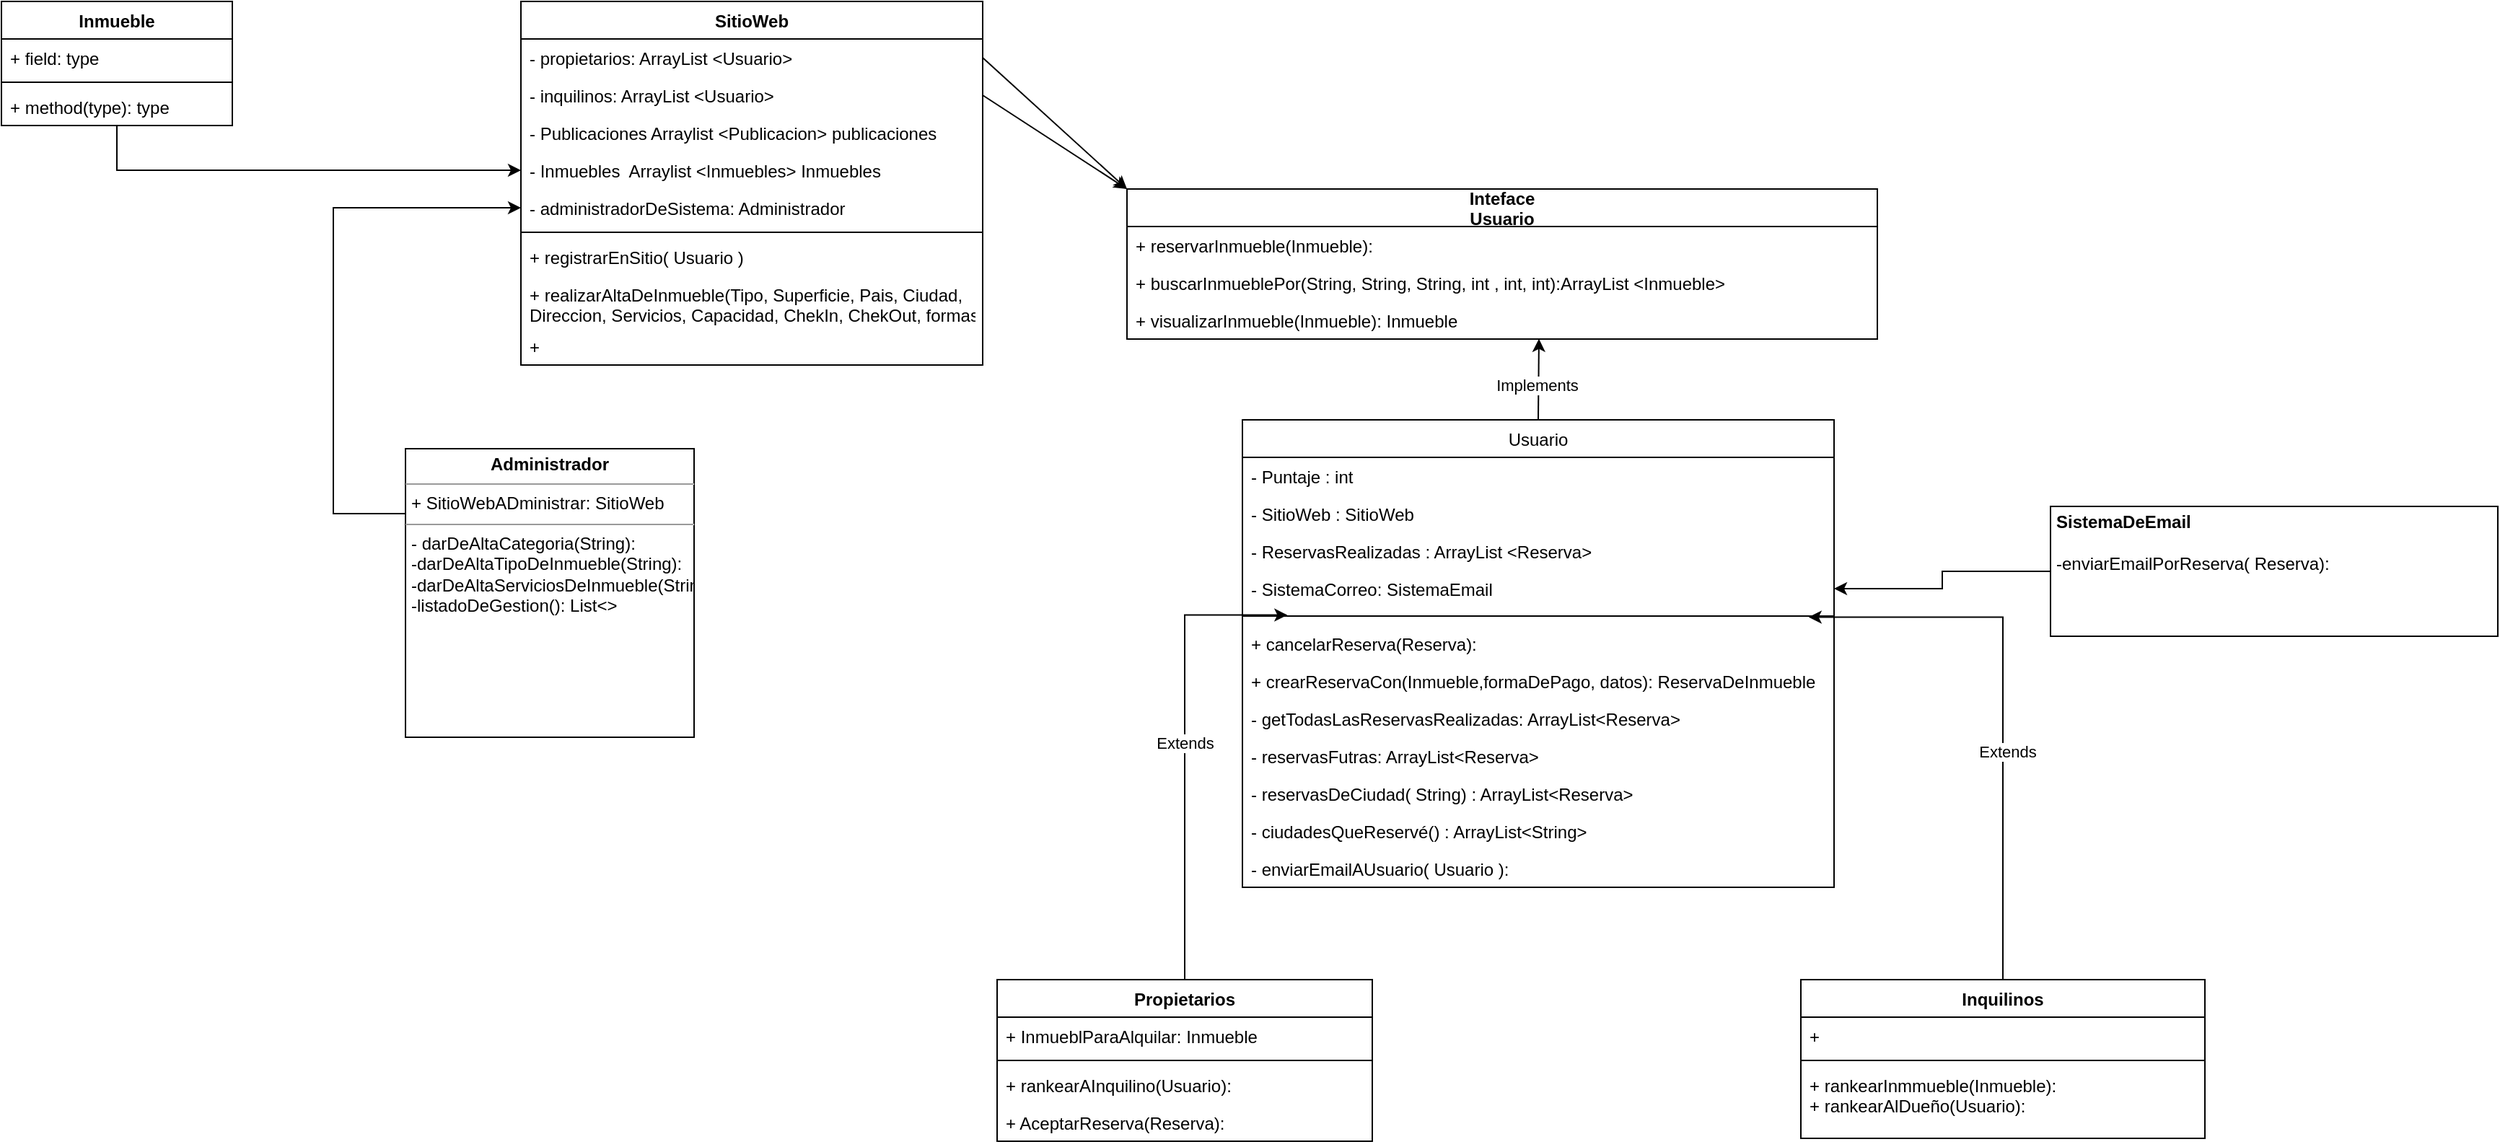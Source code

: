 <mxfile compressed="true" version="14.6.13" type="device"><diagram id="pum4poN9o0qSYEFRzhpZ" name="Página-1"><mxGraphModel dx="2496" dy="769" grid="1" gridSize="10" guides="1" tooltips="1" connect="1" arrows="1" fold="1" page="1" pageScale="1" pageWidth="827" pageHeight="1169" math="0" shadow="0"><root><mxCell id="0"/><mxCell id="1" parent="0"/><mxCell id="EOGR3QJkJd4r1-cwijWQ-1" value="SitioWeb" style="swimlane;fontStyle=1;align=center;verticalAlign=top;childLayout=stackLayout;horizontal=1;startSize=26;horizontalStack=0;resizeParent=1;resizeParentMax=0;resizeLast=0;collapsible=1;marginBottom=0;" vertex="1" parent="1"><mxGeometry x="130" y="50" width="320" height="252" as="geometry"/></mxCell><mxCell id="EOGR3QJkJd4r1-cwijWQ-2" value="- propietarios: ArrayList &lt;Usuario&gt;" style="text;strokeColor=none;fillColor=none;align=left;verticalAlign=top;spacingLeft=4;spacingRight=4;overflow=hidden;rotatable=0;points=[[0,0.5],[1,0.5]];portConstraint=eastwest;" vertex="1" parent="EOGR3QJkJd4r1-cwijWQ-1"><mxGeometry y="26" width="320" height="26" as="geometry"/></mxCell><mxCell id="EOGR3QJkJd4r1-cwijWQ-5" value="- inquilinos: ArrayList &lt;Usuario&gt;" style="text;strokeColor=none;fillColor=none;align=left;verticalAlign=top;spacingLeft=4;spacingRight=4;overflow=hidden;rotatable=0;points=[[0,0.5],[1,0.5]];portConstraint=eastwest;" vertex="1" parent="EOGR3QJkJd4r1-cwijWQ-1"><mxGeometry y="52" width="320" height="26" as="geometry"/></mxCell><mxCell id="EOGR3QJkJd4r1-cwijWQ-6" value="- Publicaciones Arraylist &lt;Publicacion&gt; publicaciones" style="text;strokeColor=none;fillColor=none;align=left;verticalAlign=top;spacingLeft=4;spacingRight=4;overflow=hidden;rotatable=0;points=[[0,0.5],[1,0.5]];portConstraint=eastwest;" vertex="1" parent="EOGR3QJkJd4r1-cwijWQ-1"><mxGeometry y="78" width="320" height="26" as="geometry"/></mxCell><mxCell id="EOGR3QJkJd4r1-cwijWQ-18" value="- Inmuebles  Arraylist &lt;Inmuebles&gt; Inmuebles" style="text;strokeColor=none;fillColor=none;align=left;verticalAlign=top;spacingLeft=4;spacingRight=4;overflow=hidden;rotatable=0;points=[[0,0.5],[1,0.5]];portConstraint=eastwest;" vertex="1" parent="EOGR3QJkJd4r1-cwijWQ-1"><mxGeometry y="104" width="320" height="26" as="geometry"/></mxCell><mxCell id="EOGR3QJkJd4r1-cwijWQ-51" value="- administradorDeSistema: Administrador" style="text;strokeColor=none;fillColor=none;align=left;verticalAlign=top;spacingLeft=4;spacingRight=4;overflow=hidden;rotatable=0;points=[[0,0.5],[1,0.5]];portConstraint=eastwest;" vertex="1" parent="EOGR3QJkJd4r1-cwijWQ-1"><mxGeometry y="130" width="320" height="26" as="geometry"/></mxCell><mxCell id="EOGR3QJkJd4r1-cwijWQ-3" value="" style="line;strokeWidth=1;fillColor=none;align=left;verticalAlign=middle;spacingTop=-1;spacingLeft=3;spacingRight=3;rotatable=0;labelPosition=right;points=[];portConstraint=eastwest;" vertex="1" parent="EOGR3QJkJd4r1-cwijWQ-1"><mxGeometry y="156" width="320" height="8" as="geometry"/></mxCell><mxCell id="EOGR3QJkJd4r1-cwijWQ-4" value="+ registrarEnSitio( Usuario ) " style="text;strokeColor=none;fillColor=none;align=left;verticalAlign=top;spacingLeft=4;spacingRight=4;overflow=hidden;rotatable=0;points=[[0,0.5],[1,0.5]];portConstraint=eastwest;" vertex="1" parent="EOGR3QJkJd4r1-cwijWQ-1"><mxGeometry y="164" width="320" height="26" as="geometry"/></mxCell><mxCell id="EOGR3QJkJd4r1-cwijWQ-23" value="+ realizarAltaDeInmueble(Tipo, Superficie, Pais, Ciudad,&#10;Direccion, Servicios, Capacidad, ChekIn, ChekOut, formasDePago, Precio ); " style="text;strokeColor=none;fillColor=none;align=left;verticalAlign=top;spacingLeft=4;spacingRight=4;overflow=hidden;rotatable=0;points=[[0,0.5],[1,0.5]];portConstraint=eastwest;" vertex="1" parent="EOGR3QJkJd4r1-cwijWQ-1"><mxGeometry y="190" width="320" height="36" as="geometry"/></mxCell><mxCell id="EOGR3QJkJd4r1-cwijWQ-24" value="+ " style="text;strokeColor=none;fillColor=none;align=left;verticalAlign=top;spacingLeft=4;spacingRight=4;overflow=hidden;rotatable=0;points=[[0,0.5],[1,0.5]];portConstraint=eastwest;" vertex="1" parent="EOGR3QJkJd4r1-cwijWQ-1"><mxGeometry y="226" width="320" height="26" as="geometry"/></mxCell><mxCell id="EOGR3QJkJd4r1-cwijWQ-40" style="edgeStyle=orthogonalEdgeStyle;rounded=0;orthogonalLoop=1;jettySize=auto;html=1;entryX=0.076;entryY=0.44;entryDx=0;entryDy=0;entryPerimeter=0;" edge="1" parent="1" source="EOGR3QJkJd4r1-cwijWQ-8" target="EOGR3QJkJd4r1-cwijWQ-38"><mxGeometry relative="1" as="geometry"/></mxCell><mxCell id="EOGR3QJkJd4r1-cwijWQ-64" value="Extends" style="edgeLabel;html=1;align=center;verticalAlign=middle;resizable=0;points=[];" vertex="1" connectable="0" parent="EOGR3QJkJd4r1-cwijWQ-40"><mxGeometry x="0.013" relative="1" as="geometry"><mxPoint as="offset"/></mxGeometry></mxCell><mxCell id="EOGR3QJkJd4r1-cwijWQ-8" value="Propietarios" style="swimlane;fontStyle=1;align=center;verticalAlign=top;childLayout=stackLayout;horizontal=1;startSize=26;horizontalStack=0;resizeParent=1;resizeParentMax=0;resizeLast=0;collapsible=1;marginBottom=0;" vertex="1" parent="1"><mxGeometry x="460" y="728" width="260" height="112" as="geometry"/></mxCell><mxCell id="EOGR3QJkJd4r1-cwijWQ-9" value="+ InmueblParaAlquilar: Inmueble" style="text;strokeColor=none;fillColor=none;align=left;verticalAlign=top;spacingLeft=4;spacingRight=4;overflow=hidden;rotatable=0;points=[[0,0.5],[1,0.5]];portConstraint=eastwest;" vertex="1" parent="EOGR3QJkJd4r1-cwijWQ-8"><mxGeometry y="26" width="260" height="26" as="geometry"/></mxCell><mxCell id="EOGR3QJkJd4r1-cwijWQ-10" value="" style="line;strokeWidth=1;fillColor=none;align=left;verticalAlign=middle;spacingTop=-1;spacingLeft=3;spacingRight=3;rotatable=0;labelPosition=right;points=[];portConstraint=eastwest;" vertex="1" parent="EOGR3QJkJd4r1-cwijWQ-8"><mxGeometry y="52" width="260" height="8" as="geometry"/></mxCell><mxCell id="EOGR3QJkJd4r1-cwijWQ-11" value="+ rankearAInquilino(Usuario):" style="text;strokeColor=none;fillColor=none;align=left;verticalAlign=top;spacingLeft=4;spacingRight=4;overflow=hidden;rotatable=0;points=[[0,0.5],[1,0.5]];portConstraint=eastwest;" vertex="1" parent="EOGR3QJkJd4r1-cwijWQ-8"><mxGeometry y="60" width="260" height="26" as="geometry"/></mxCell><mxCell id="EOGR3QJkJd4r1-cwijWQ-37" value="+ AceptarReserva(Reserva):" style="text;strokeColor=none;fillColor=none;align=left;verticalAlign=top;spacingLeft=4;spacingRight=4;overflow=hidden;rotatable=0;points=[[0,0.5],[1,0.5]];portConstraint=eastwest;" vertex="1" parent="EOGR3QJkJd4r1-cwijWQ-8"><mxGeometry y="86" width="260" height="26" as="geometry"/></mxCell><mxCell id="EOGR3QJkJd4r1-cwijWQ-65" style="edgeStyle=orthogonalEdgeStyle;rounded=0;orthogonalLoop=1;jettySize=auto;html=1;exitX=0.5;exitY=0;exitDx=0;exitDy=0;entryX=0.957;entryY=-0.203;entryDx=0;entryDy=0;entryPerimeter=0;" edge="1" parent="1" source="EOGR3QJkJd4r1-cwijWQ-12" target="EOGR3QJkJd4r1-cwijWQ-35"><mxGeometry relative="1" as="geometry"/></mxCell><mxCell id="EOGR3QJkJd4r1-cwijWQ-66" value="Extends" style="edgeLabel;html=1;align=center;verticalAlign=middle;resizable=0;points=[];" vertex="1" connectable="0" parent="EOGR3QJkJd4r1-cwijWQ-65"><mxGeometry x="-0.179" y="-3" relative="1" as="geometry"><mxPoint as="offset"/></mxGeometry></mxCell><mxCell id="EOGR3QJkJd4r1-cwijWQ-12" value="Inquilinos" style="swimlane;fontStyle=1;align=center;verticalAlign=top;childLayout=stackLayout;horizontal=1;startSize=26;horizontalStack=0;resizeParent=1;resizeParentMax=0;resizeLast=0;collapsible=1;marginBottom=0;" vertex="1" parent="1"><mxGeometry x="1017" y="728" width="280" height="110" as="geometry"/></mxCell><mxCell id="EOGR3QJkJd4r1-cwijWQ-13" value="+" style="text;strokeColor=none;fillColor=none;align=left;verticalAlign=top;spacingLeft=4;spacingRight=4;overflow=hidden;rotatable=0;points=[[0,0.5],[1,0.5]];portConstraint=eastwest;" vertex="1" parent="EOGR3QJkJd4r1-cwijWQ-12"><mxGeometry y="26" width="280" height="26" as="geometry"/></mxCell><mxCell id="EOGR3QJkJd4r1-cwijWQ-14" value="" style="line;strokeWidth=1;fillColor=none;align=left;verticalAlign=middle;spacingTop=-1;spacingLeft=3;spacingRight=3;rotatable=0;labelPosition=right;points=[];portConstraint=eastwest;" vertex="1" parent="EOGR3QJkJd4r1-cwijWQ-12"><mxGeometry y="52" width="280" height="8" as="geometry"/></mxCell><mxCell id="EOGR3QJkJd4r1-cwijWQ-15" value="+ rankearInmmueble(Inmueble):&#10;+ rankearAlDueño(Usuario):" style="text;strokeColor=none;fillColor=none;align=left;verticalAlign=top;spacingLeft=4;spacingRight=4;overflow=hidden;rotatable=0;points=[[0,0.5],[1,0.5]];portConstraint=eastwest;" vertex="1" parent="EOGR3QJkJd4r1-cwijWQ-12"><mxGeometry y="60" width="280" height="50" as="geometry"/></mxCell><mxCell id="EOGR3QJkJd4r1-cwijWQ-25" value="Inteface&#10;Usuario" style="swimlane;fontStyle=1;childLayout=stackLayout;horizontal=1;startSize=26;fillColor=none;horizontalStack=0;resizeParent=1;resizeParentMax=0;resizeLast=0;collapsible=1;marginBottom=0;" vertex="1" parent="1"><mxGeometry x="550" y="180" width="520" height="104" as="geometry"/></mxCell><mxCell id="EOGR3QJkJd4r1-cwijWQ-27" value="+ reservarInmueble(Inmueble): " style="text;strokeColor=none;fillColor=none;align=left;verticalAlign=top;spacingLeft=4;spacingRight=4;overflow=hidden;rotatable=0;points=[[0,0.5],[1,0.5]];portConstraint=eastwest;" vertex="1" parent="EOGR3QJkJd4r1-cwijWQ-25"><mxGeometry y="26" width="520" height="26" as="geometry"/></mxCell><mxCell id="EOGR3QJkJd4r1-cwijWQ-26" value="+ buscarInmueblePor(String, String, String, int , int, int):ArrayList &lt;Inmueble&gt;" style="text;strokeColor=none;fillColor=none;align=left;verticalAlign=top;spacingLeft=4;spacingRight=4;overflow=hidden;rotatable=0;points=[[0,0.5],[1,0.5]];portConstraint=eastwest;" vertex="1" parent="EOGR3QJkJd4r1-cwijWQ-25"><mxGeometry y="52" width="520" height="26" as="geometry"/></mxCell><mxCell id="EOGR3QJkJd4r1-cwijWQ-28" value="+ visualizarInmueble(Inmueble): Inmueble" style="text;strokeColor=none;fillColor=none;align=left;verticalAlign=top;spacingLeft=4;spacingRight=4;overflow=hidden;rotatable=0;points=[[0,0.5],[1,0.5]];portConstraint=eastwest;" vertex="1" parent="EOGR3QJkJd4r1-cwijWQ-25"><mxGeometry y="78" width="520" height="26" as="geometry"/></mxCell><mxCell id="EOGR3QJkJd4r1-cwijWQ-33" value="Usuario" style="swimlane;fontStyle=0;childLayout=stackLayout;horizontal=1;startSize=26;fillColor=none;horizontalStack=0;resizeParent=1;resizeParentMax=0;resizeLast=0;collapsible=1;marginBottom=0;" vertex="1" parent="1"><mxGeometry x="630" y="340" width="410" height="324" as="geometry"/></mxCell><mxCell id="EOGR3QJkJd4r1-cwijWQ-34" value="- Puntaje : int" style="text;strokeColor=none;fillColor=none;align=left;verticalAlign=top;spacingLeft=4;spacingRight=4;overflow=hidden;rotatable=0;points=[[0,0.5],[1,0.5]];portConstraint=eastwest;" vertex="1" parent="EOGR3QJkJd4r1-cwijWQ-33"><mxGeometry y="26" width="410" height="26" as="geometry"/></mxCell><mxCell id="EOGR3QJkJd4r1-cwijWQ-39" value="- SitioWeb : SitioWeb" style="text;strokeColor=none;fillColor=none;align=left;verticalAlign=top;spacingLeft=4;spacingRight=4;overflow=hidden;rotatable=0;points=[[0,0.5],[1,0.5]];portConstraint=eastwest;" vertex="1" parent="EOGR3QJkJd4r1-cwijWQ-33"><mxGeometry y="52" width="410" height="26" as="geometry"/></mxCell><mxCell id="EOGR3QJkJd4r1-cwijWQ-48" value="- ReservasRealizadas : ArrayList &lt;Reserva&gt; " style="text;strokeColor=none;fillColor=none;align=left;verticalAlign=top;spacingLeft=4;spacingRight=4;overflow=hidden;rotatable=0;points=[[0,0.5],[1,0.5]];portConstraint=eastwest;" vertex="1" parent="EOGR3QJkJd4r1-cwijWQ-33"><mxGeometry y="78" width="410" height="26" as="geometry"/></mxCell><mxCell id="EOGR3QJkJd4r1-cwijWQ-42" value="- SistemaCorreo: SistemaEmail" style="text;strokeColor=none;fillColor=none;align=left;verticalAlign=top;spacingLeft=4;spacingRight=4;overflow=hidden;rotatable=0;points=[[0,0.5],[1,0.5]];portConstraint=eastwest;" vertex="1" parent="EOGR3QJkJd4r1-cwijWQ-33"><mxGeometry y="104" width="410" height="26" as="geometry"/></mxCell><mxCell id="EOGR3QJkJd4r1-cwijWQ-38" value="" style="line;strokeWidth=1;fillColor=none;align=left;verticalAlign=middle;spacingTop=-1;spacingLeft=3;spacingRight=3;rotatable=0;labelPosition=right;points=[];portConstraint=eastwest;" vertex="1" parent="EOGR3QJkJd4r1-cwijWQ-33"><mxGeometry y="130" width="410" height="12" as="geometry"/></mxCell><mxCell id="EOGR3QJkJd4r1-cwijWQ-35" value="+ cancelarReserva(Reserva):" style="text;strokeColor=none;fillColor=none;align=left;verticalAlign=top;spacingLeft=4;spacingRight=4;overflow=hidden;rotatable=0;points=[[0,0.5],[1,0.5]];portConstraint=eastwest;" vertex="1" parent="EOGR3QJkJd4r1-cwijWQ-33"><mxGeometry y="142" width="410" height="26" as="geometry"/></mxCell><mxCell id="EOGR3QJkJd4r1-cwijWQ-36" value="+ crearReservaCon(Inmueble,formaDePago, datos): ReservaDeInmueble" style="text;strokeColor=none;fillColor=none;align=left;verticalAlign=top;spacingLeft=4;spacingRight=4;overflow=hidden;rotatable=0;points=[[0,0.5],[1,0.5]];portConstraint=eastwest;" vertex="1" parent="EOGR3QJkJd4r1-cwijWQ-33"><mxGeometry y="168" width="410" height="26" as="geometry"/></mxCell><mxCell id="EOGR3QJkJd4r1-cwijWQ-43" value="- getTodasLasReservasRealizadas: ArrayList&lt;Reserva&gt;" style="text;strokeColor=none;fillColor=none;align=left;verticalAlign=top;spacingLeft=4;spacingRight=4;overflow=hidden;rotatable=0;points=[[0,0.5],[1,0.5]];portConstraint=eastwest;" vertex="1" parent="EOGR3QJkJd4r1-cwijWQ-33"><mxGeometry y="194" width="410" height="26" as="geometry"/></mxCell><mxCell id="EOGR3QJkJd4r1-cwijWQ-44" value="- reservasFutras: ArrayList&lt;Reserva&gt;" style="text;strokeColor=none;fillColor=none;align=left;verticalAlign=top;spacingLeft=4;spacingRight=4;overflow=hidden;rotatable=0;points=[[0,0.5],[1,0.5]];portConstraint=eastwest;" vertex="1" parent="EOGR3QJkJd4r1-cwijWQ-33"><mxGeometry y="220" width="410" height="26" as="geometry"/></mxCell><mxCell id="EOGR3QJkJd4r1-cwijWQ-45" value="- reservasDeCiudad( String) : ArrayList&lt;Reserva&gt;" style="text;strokeColor=none;fillColor=none;align=left;verticalAlign=top;spacingLeft=4;spacingRight=4;overflow=hidden;rotatable=0;points=[[0,0.5],[1,0.5]];portConstraint=eastwest;" vertex="1" parent="EOGR3QJkJd4r1-cwijWQ-33"><mxGeometry y="246" width="410" height="26" as="geometry"/></mxCell><mxCell id="EOGR3QJkJd4r1-cwijWQ-46" value="- ciudadesQueReservé() : ArrayList&lt;String&gt;" style="text;strokeColor=none;fillColor=none;align=left;verticalAlign=top;spacingLeft=4;spacingRight=4;overflow=hidden;rotatable=0;points=[[0,0.5],[1,0.5]];portConstraint=eastwest;" vertex="1" parent="EOGR3QJkJd4r1-cwijWQ-33"><mxGeometry y="272" width="410" height="26" as="geometry"/></mxCell><mxCell id="EOGR3QJkJd4r1-cwijWQ-47" value="- enviarEmailAUsuario( Usuario ):" style="text;strokeColor=none;fillColor=none;align=left;verticalAlign=top;spacingLeft=4;spacingRight=4;overflow=hidden;rotatable=0;points=[[0,0.5],[1,0.5]];portConstraint=eastwest;" vertex="1" parent="EOGR3QJkJd4r1-cwijWQ-33"><mxGeometry y="298" width="410" height="26" as="geometry"/></mxCell><mxCell id="EOGR3QJkJd4r1-cwijWQ-50" style="edgeStyle=orthogonalEdgeStyle;rounded=0;orthogonalLoop=1;jettySize=auto;html=1;entryX=1;entryY=0.5;entryDx=0;entryDy=0;" edge="1" parent="1" source="EOGR3QJkJd4r1-cwijWQ-49" target="EOGR3QJkJd4r1-cwijWQ-42"><mxGeometry relative="1" as="geometry"><mxPoint x="1190" y="457" as="sourcePoint"/><mxPoint x="1050" y="450" as="targetPoint"/></mxGeometry></mxCell><mxCell id="EOGR3QJkJd4r1-cwijWQ-49" value="&lt;p style=&quot;margin: 0px ; margin-top: 4px ; text-align: center&quot;&gt;&lt;/p&gt;&lt;p style=&quot;margin: 0px ; margin-left: 4px&quot;&gt;&lt;b&gt;SistemaDeEmail&lt;/b&gt;&lt;/p&gt;&lt;p style=&quot;margin: 0px ; margin-left: 4px&quot;&gt;&lt;br&gt;&lt;/p&gt;&lt;p style=&quot;margin: 0px ; margin-left: 4px&quot;&gt;&lt;/p&gt;&lt;p style=&quot;margin: 0px ; margin-left: 4px&quot;&gt;-enviarEmailPorReserva( Reserva):&amp;nbsp;&lt;/p&gt;" style="verticalAlign=top;align=left;overflow=fill;fontSize=12;fontFamily=Helvetica;html=1;" vertex="1" parent="1"><mxGeometry x="1190" y="400" width="310" height="90" as="geometry"/></mxCell><mxCell id="EOGR3QJkJd4r1-cwijWQ-53" style="edgeStyle=orthogonalEdgeStyle;rounded=0;orthogonalLoop=1;jettySize=auto;html=1;entryX=0;entryY=0.5;entryDx=0;entryDy=0;" edge="1" parent="1" source="EOGR3QJkJd4r1-cwijWQ-52" target="EOGR3QJkJd4r1-cwijWQ-51"><mxGeometry relative="1" as="geometry"><Array as="points"><mxPoint y="405"/><mxPoint y="193"/></Array></mxGeometry></mxCell><mxCell id="EOGR3QJkJd4r1-cwijWQ-52" value="&lt;p style=&quot;margin: 0px ; margin-top: 4px ; text-align: center&quot;&gt;&lt;b&gt;Administrador&lt;/b&gt;&lt;/p&gt;&lt;hr size=&quot;1&quot;&gt;&lt;p style=&quot;margin: 0px ; margin-left: 4px&quot;&gt;+ SitioWebADministrar: SitioWeb&lt;/p&gt;&lt;hr size=&quot;1&quot;&gt;&lt;p style=&quot;margin: 0px ; margin-left: 4px&quot;&gt;- darDeAltaCategoria(String):&lt;/p&gt;&lt;p style=&quot;margin: 0px ; margin-left: 4px&quot;&gt;-darDeAltaTipoDeInmueble(String):&lt;/p&gt;&lt;p style=&quot;margin: 0px ; margin-left: 4px&quot;&gt;-darDeAltaServiciosDeInmueble(String):&lt;/p&gt;&lt;p style=&quot;margin: 0px ; margin-left: 4px&quot;&gt;-listadoDeGestion(): List&amp;lt;&amp;gt;&lt;/p&gt;" style="verticalAlign=top;align=left;overflow=fill;fontSize=12;fontFamily=Helvetica;html=1;" vertex="1" parent="1"><mxGeometry x="50" y="360" width="200" height="200" as="geometry"/></mxCell><mxCell id="EOGR3QJkJd4r1-cwijWQ-56" value="" style="endArrow=classic;html=1;entryX=0;entryY=0;entryDx=0;entryDy=0;exitX=1;exitY=0.5;exitDx=0;exitDy=0;" edge="1" parent="1" source="EOGR3QJkJd4r1-cwijWQ-2" target="EOGR3QJkJd4r1-cwijWQ-25"><mxGeometry width="50" height="50" relative="1" as="geometry"><mxPoint x="760" y="380" as="sourcePoint"/><mxPoint x="810" y="330" as="targetPoint"/></mxGeometry></mxCell><mxCell id="EOGR3QJkJd4r1-cwijWQ-57" value="" style="endArrow=classic;html=1;entryX=0;entryY=0;entryDx=0;entryDy=0;exitX=1;exitY=0.5;exitDx=0;exitDy=0;" edge="1" parent="1" source="EOGR3QJkJd4r1-cwijWQ-5" target="EOGR3QJkJd4r1-cwijWQ-25"><mxGeometry width="50" height="50" relative="1" as="geometry"><mxPoint x="760" y="380" as="sourcePoint"/><mxPoint x="810" y="330" as="targetPoint"/></mxGeometry></mxCell><mxCell id="EOGR3QJkJd4r1-cwijWQ-58" value="" style="endArrow=classic;html=1;entryX=0.549;entryY=0.995;entryDx=0;entryDy=0;entryPerimeter=0;exitX=0.5;exitY=0;exitDx=0;exitDy=0;" edge="1" parent="1" source="EOGR3QJkJd4r1-cwijWQ-33" target="EOGR3QJkJd4r1-cwijWQ-28"><mxGeometry width="50" height="50" relative="1" as="geometry"><mxPoint x="760" y="380" as="sourcePoint"/><mxPoint x="810" y="330" as="targetPoint"/></mxGeometry></mxCell><mxCell id="EOGR3QJkJd4r1-cwijWQ-59" value="Implements" style="edgeLabel;html=1;align=center;verticalAlign=middle;resizable=0;points=[];" vertex="1" connectable="0" parent="EOGR3QJkJd4r1-cwijWQ-58"><mxGeometry x="-0.122" y="1" relative="1" as="geometry"><mxPoint as="offset"/></mxGeometry></mxCell><mxCell id="EOGR3QJkJd4r1-cwijWQ-73" style="edgeStyle=orthogonalEdgeStyle;rounded=0;orthogonalLoop=1;jettySize=auto;html=1;entryX=0;entryY=0.5;entryDx=0;entryDy=0;" edge="1" parent="1" source="EOGR3QJkJd4r1-cwijWQ-68" target="EOGR3QJkJd4r1-cwijWQ-18"><mxGeometry relative="1" as="geometry"/></mxCell><mxCell id="EOGR3QJkJd4r1-cwijWQ-68" value="Inmueble" style="swimlane;fontStyle=1;align=center;verticalAlign=top;childLayout=stackLayout;horizontal=1;startSize=26;horizontalStack=0;resizeParent=1;resizeParentMax=0;resizeLast=0;collapsible=1;marginBottom=0;" vertex="1" parent="1"><mxGeometry x="-230" y="50" width="160" height="86" as="geometry"/></mxCell><mxCell id="EOGR3QJkJd4r1-cwijWQ-69" value="+ field: type" style="text;strokeColor=none;fillColor=none;align=left;verticalAlign=top;spacingLeft=4;spacingRight=4;overflow=hidden;rotatable=0;points=[[0,0.5],[1,0.5]];portConstraint=eastwest;" vertex="1" parent="EOGR3QJkJd4r1-cwijWQ-68"><mxGeometry y="26" width="160" height="26" as="geometry"/></mxCell><mxCell id="EOGR3QJkJd4r1-cwijWQ-70" value="" style="line;strokeWidth=1;fillColor=none;align=left;verticalAlign=middle;spacingTop=-1;spacingLeft=3;spacingRight=3;rotatable=0;labelPosition=right;points=[];portConstraint=eastwest;" vertex="1" parent="EOGR3QJkJd4r1-cwijWQ-68"><mxGeometry y="52" width="160" height="8" as="geometry"/></mxCell><mxCell id="EOGR3QJkJd4r1-cwijWQ-71" value="+ method(type): type" style="text;strokeColor=none;fillColor=none;align=left;verticalAlign=top;spacingLeft=4;spacingRight=4;overflow=hidden;rotatable=0;points=[[0,0.5],[1,0.5]];portConstraint=eastwest;" vertex="1" parent="EOGR3QJkJd4r1-cwijWQ-68"><mxGeometry y="60" width="160" height="26" as="geometry"/></mxCell></root></mxGraphModel></diagram></mxfile>